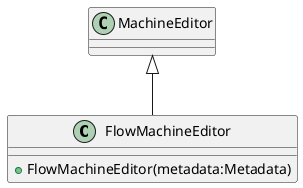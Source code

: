 @startuml
class FlowMachineEditor {
    + FlowMachineEditor(metadata:Metadata)
}
MachineEditor <|-- FlowMachineEditor
@enduml
